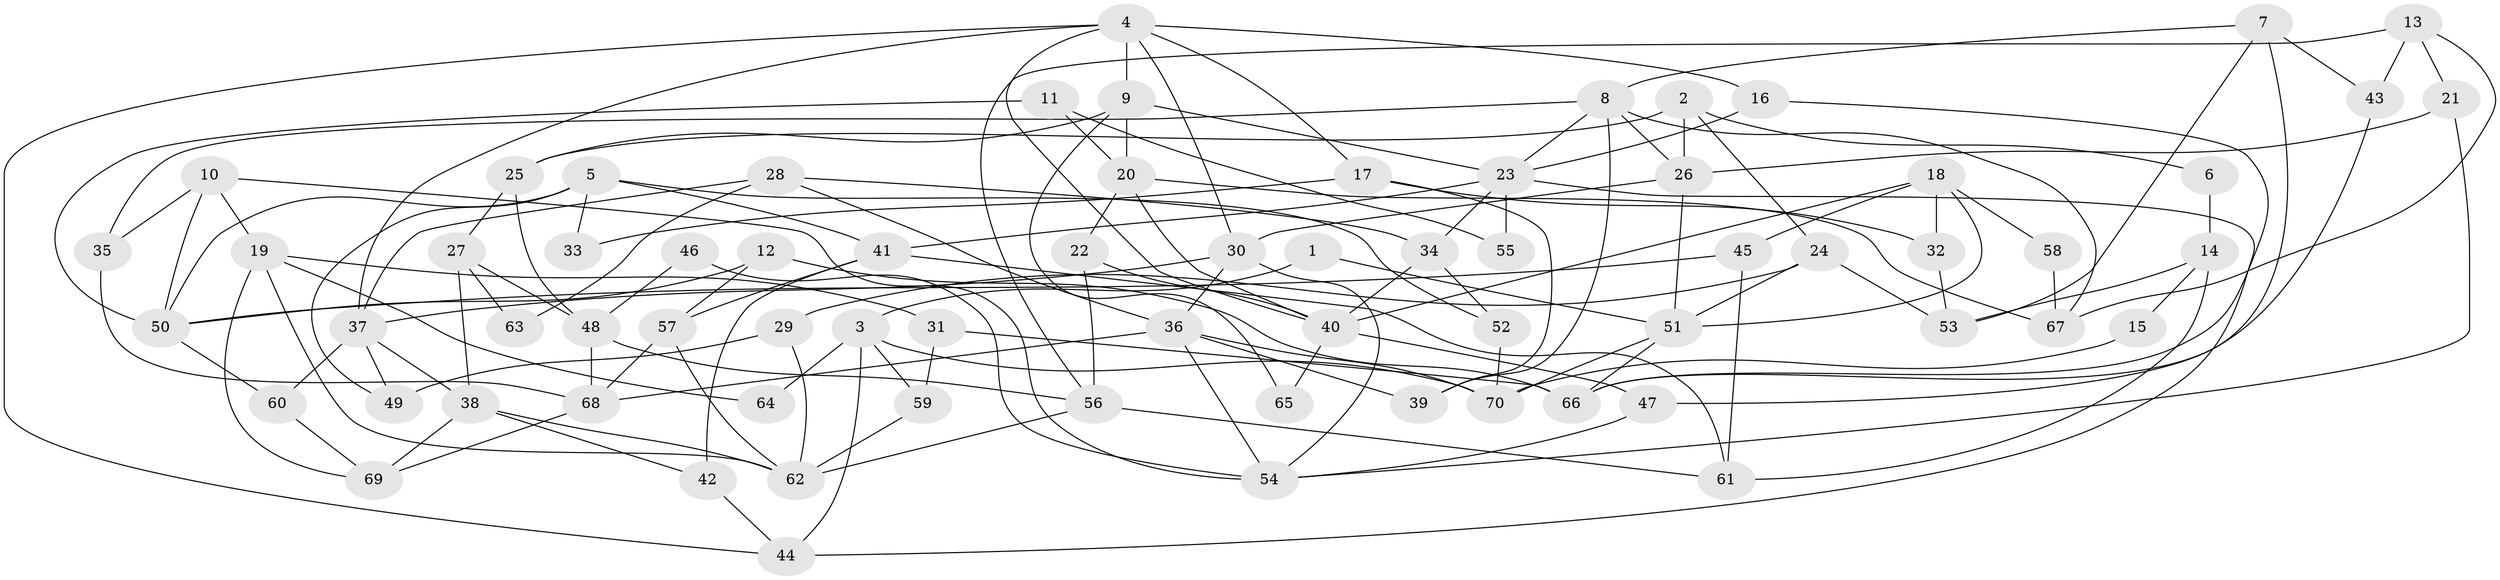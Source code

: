 // Generated by graph-tools (version 1.1) at 2025/50/03/09/25 03:50:04]
// undirected, 70 vertices, 140 edges
graph export_dot {
graph [start="1"]
  node [color=gray90,style=filled];
  1;
  2;
  3;
  4;
  5;
  6;
  7;
  8;
  9;
  10;
  11;
  12;
  13;
  14;
  15;
  16;
  17;
  18;
  19;
  20;
  21;
  22;
  23;
  24;
  25;
  26;
  27;
  28;
  29;
  30;
  31;
  32;
  33;
  34;
  35;
  36;
  37;
  38;
  39;
  40;
  41;
  42;
  43;
  44;
  45;
  46;
  47;
  48;
  49;
  50;
  51;
  52;
  53;
  54;
  55;
  56;
  57;
  58;
  59;
  60;
  61;
  62;
  63;
  64;
  65;
  66;
  67;
  68;
  69;
  70;
  1 -- 51;
  1 -- 3;
  2 -- 26;
  2 -- 24;
  2 -- 6;
  2 -- 25;
  3 -- 44;
  3 -- 70;
  3 -- 59;
  3 -- 64;
  4 -- 17;
  4 -- 30;
  4 -- 9;
  4 -- 16;
  4 -- 37;
  4 -- 40;
  4 -- 44;
  5 -- 41;
  5 -- 50;
  5 -- 33;
  5 -- 49;
  5 -- 52;
  6 -- 14;
  7 -- 47;
  7 -- 8;
  7 -- 43;
  7 -- 53;
  8 -- 35;
  8 -- 26;
  8 -- 23;
  8 -- 39;
  8 -- 67;
  9 -- 23;
  9 -- 20;
  9 -- 25;
  9 -- 65;
  10 -- 50;
  10 -- 19;
  10 -- 35;
  10 -- 54;
  11 -- 20;
  11 -- 50;
  11 -- 55;
  12 -- 66;
  12 -- 57;
  12 -- 50;
  13 -- 67;
  13 -- 56;
  13 -- 21;
  13 -- 43;
  14 -- 61;
  14 -- 53;
  14 -- 15;
  15 -- 70;
  16 -- 23;
  16 -- 66;
  17 -- 39;
  17 -- 32;
  17 -- 33;
  18 -- 40;
  18 -- 45;
  18 -- 32;
  18 -- 51;
  18 -- 58;
  19 -- 62;
  19 -- 31;
  19 -- 64;
  19 -- 69;
  20 -- 40;
  20 -- 22;
  20 -- 67;
  21 -- 54;
  21 -- 26;
  22 -- 40;
  22 -- 56;
  23 -- 34;
  23 -- 41;
  23 -- 44;
  23 -- 55;
  24 -- 51;
  24 -- 29;
  24 -- 53;
  25 -- 27;
  25 -- 48;
  26 -- 51;
  26 -- 30;
  27 -- 38;
  27 -- 48;
  27 -- 63;
  28 -- 36;
  28 -- 37;
  28 -- 34;
  28 -- 63;
  29 -- 62;
  29 -- 49;
  30 -- 54;
  30 -- 36;
  30 -- 37;
  31 -- 59;
  31 -- 66;
  32 -- 53;
  34 -- 52;
  34 -- 40;
  35 -- 68;
  36 -- 68;
  36 -- 39;
  36 -- 54;
  36 -- 70;
  37 -- 38;
  37 -- 49;
  37 -- 60;
  38 -- 42;
  38 -- 62;
  38 -- 69;
  40 -- 47;
  40 -- 65;
  41 -- 57;
  41 -- 42;
  41 -- 61;
  42 -- 44;
  43 -- 66;
  45 -- 61;
  45 -- 50;
  46 -- 54;
  46 -- 48;
  47 -- 54;
  48 -- 56;
  48 -- 68;
  50 -- 60;
  51 -- 66;
  51 -- 70;
  52 -- 70;
  56 -- 61;
  56 -- 62;
  57 -- 68;
  57 -- 62;
  58 -- 67;
  59 -- 62;
  60 -- 69;
  68 -- 69;
}
